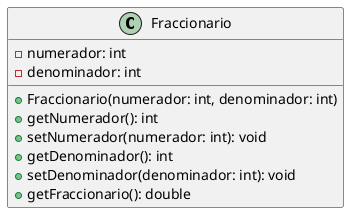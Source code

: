@startuml

class Fraccionario {
    - numerador: int
    - denominador: int
    
    + Fraccionario(numerador: int, denominador: int)
    + getNumerador(): int
    + setNumerador(numerador: int): void
    + getDenominador(): int
    + setDenominador(denominador: int): void
    + getFraccionario(): double
}

@enduml
